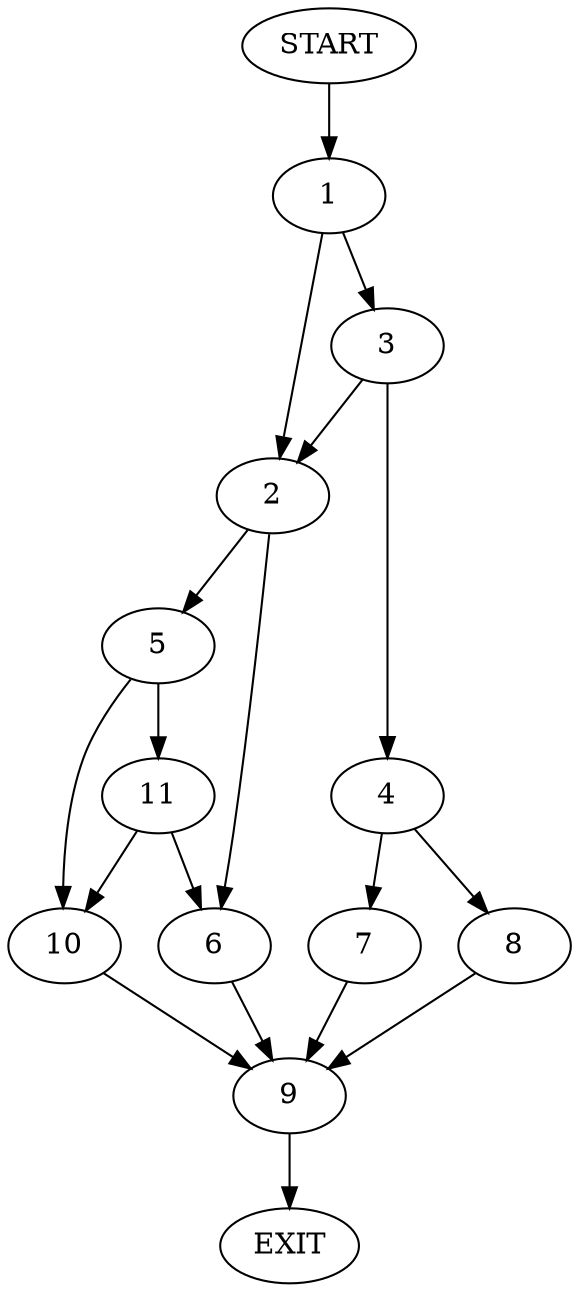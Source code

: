 digraph {
0 [label="START"]
12 [label="EXIT"]
0 -> 1
1 -> 2
1 -> 3
3 -> 4
3 -> 2
2 -> 5
2 -> 6
4 -> 7
4 -> 8
8 -> 9
7 -> 9
9 -> 12
6 -> 9
5 -> 10
5 -> 11
11 -> 10
11 -> 6
10 -> 9
}
